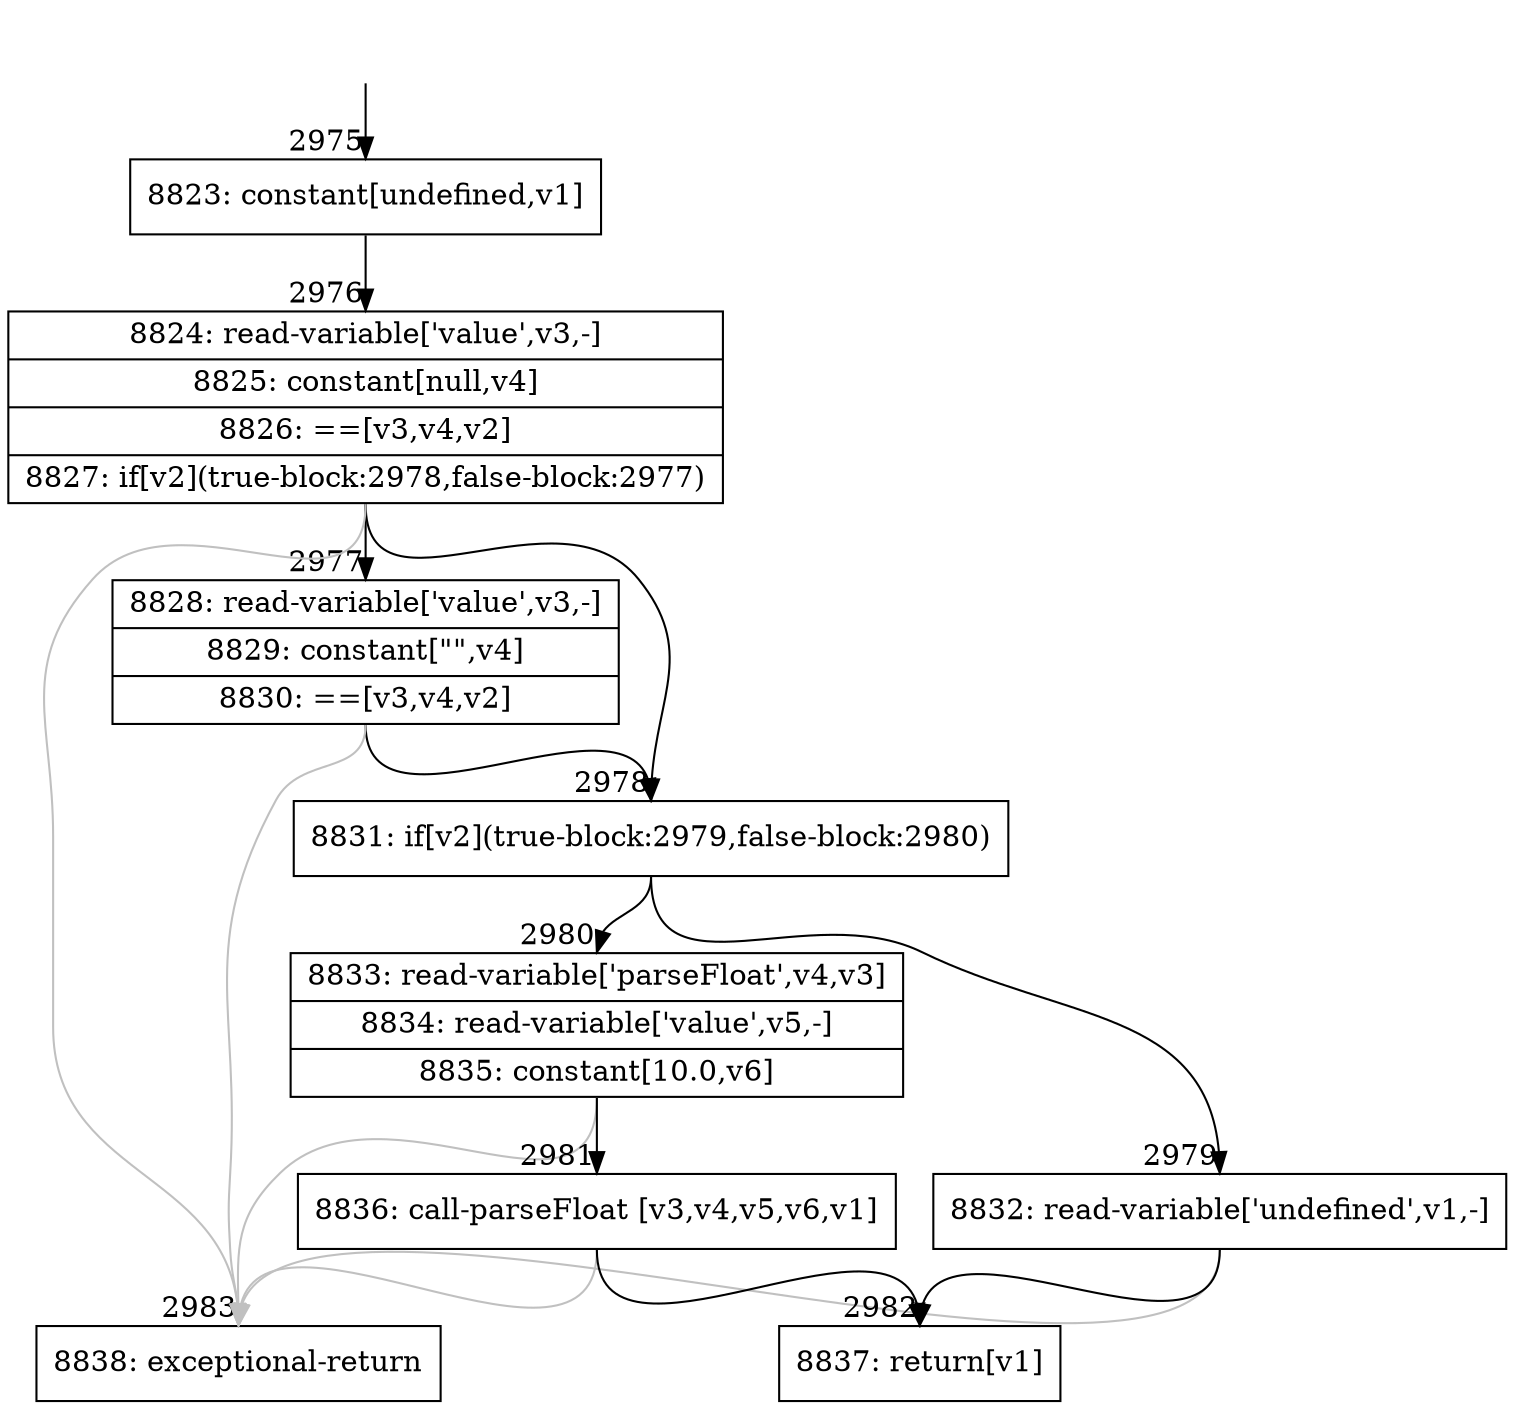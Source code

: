 digraph {
rankdir="TD"
BB_entry325[shape=none,label=""];
BB_entry325 -> BB2975 [tailport=s, headport=n, headlabel="    2975"]
BB2975 [shape=record label="{8823: constant[undefined,v1]}" ] 
BB2975 -> BB2976 [tailport=s, headport=n, headlabel="      2976"]
BB2976 [shape=record label="{8824: read-variable['value',v3,-]|8825: constant[null,v4]|8826: ==[v3,v4,v2]|8827: if[v2](true-block:2978,false-block:2977)}" ] 
BB2976 -> BB2978 [tailport=s, headport=n, headlabel="      2978"]
BB2976 -> BB2977 [tailport=s, headport=n, headlabel="      2977"]
BB2976 -> BB2983 [tailport=s, headport=n, color=gray, headlabel="      2983"]
BB2977 [shape=record label="{8828: read-variable['value',v3,-]|8829: constant[\"\",v4]|8830: ==[v3,v4,v2]}" ] 
BB2977 -> BB2978 [tailport=s, headport=n]
BB2977 -> BB2983 [tailport=s, headport=n, color=gray]
BB2978 [shape=record label="{8831: if[v2](true-block:2979,false-block:2980)}" ] 
BB2978 -> BB2979 [tailport=s, headport=n, headlabel="      2979"]
BB2978 -> BB2980 [tailport=s, headport=n, headlabel="      2980"]
BB2979 [shape=record label="{8832: read-variable['undefined',v1,-]}" ] 
BB2979 -> BB2982 [tailport=s, headport=n, headlabel="      2982"]
BB2979 -> BB2983 [tailport=s, headport=n, color=gray]
BB2980 [shape=record label="{8833: read-variable['parseFloat',v4,v3]|8834: read-variable['value',v5,-]|8835: constant[10.0,v6]}" ] 
BB2980 -> BB2981 [tailport=s, headport=n, headlabel="      2981"]
BB2980 -> BB2983 [tailport=s, headport=n, color=gray]
BB2981 [shape=record label="{8836: call-parseFloat [v3,v4,v5,v6,v1]}" ] 
BB2981 -> BB2982 [tailport=s, headport=n]
BB2981 -> BB2983 [tailport=s, headport=n, color=gray]
BB2982 [shape=record label="{8837: return[v1]}" ] 
BB2983 [shape=record label="{8838: exceptional-return}" ] 
//#$~ 3446
}
